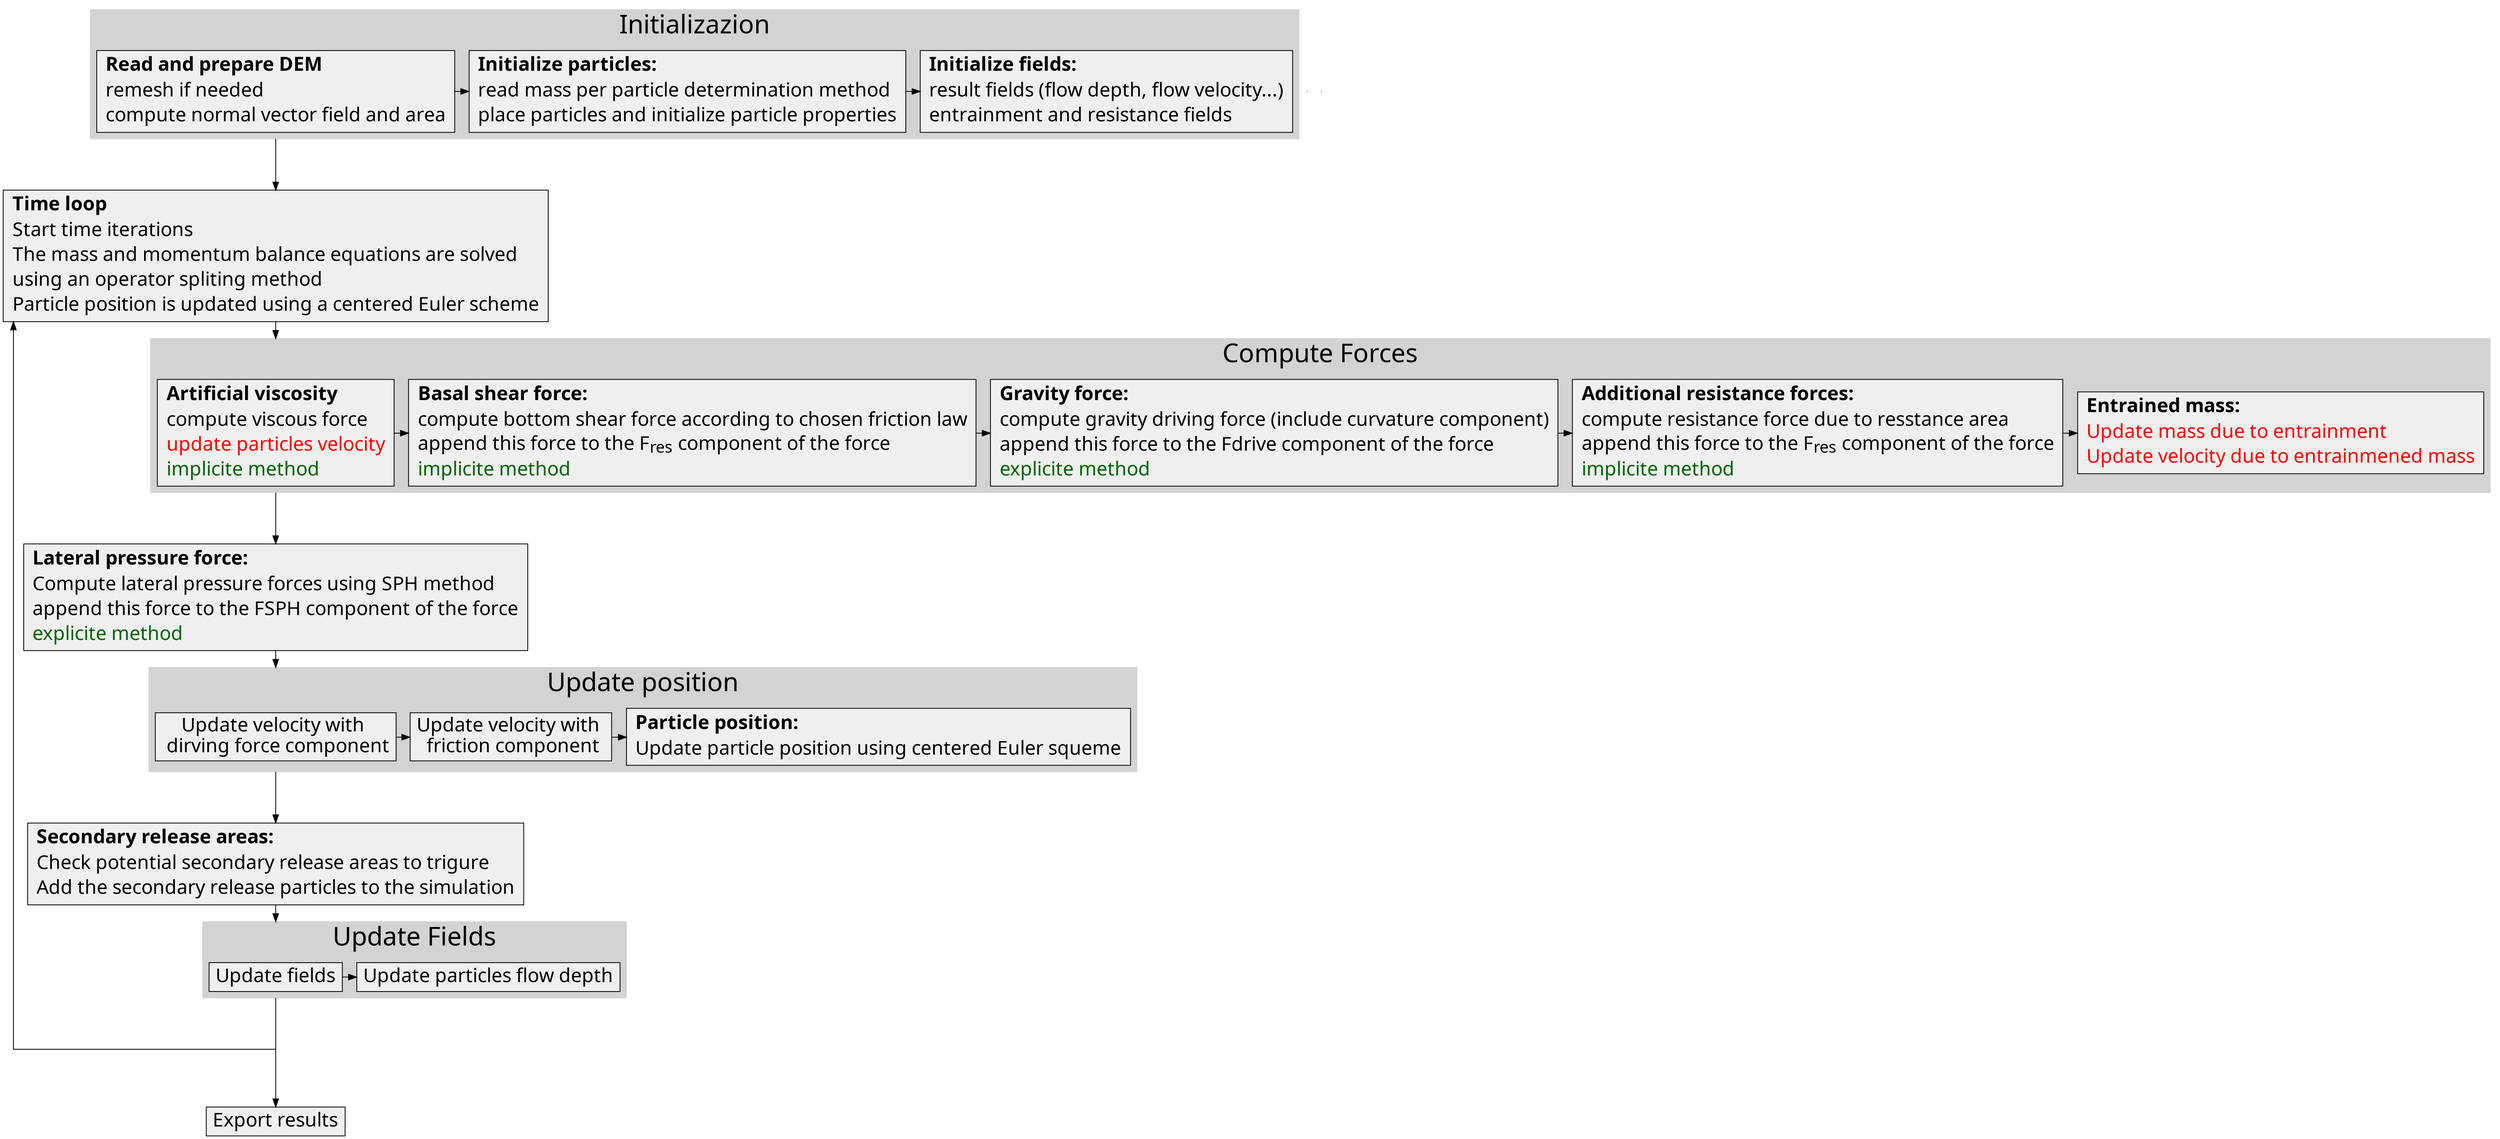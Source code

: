 
digraph "com1DFA algorithm graph" {
  /* compound=true; */
  newrank=true;
  size="100,100";
  rankdir="TB";
  graph [compound=true, ranksep=1, splines=ortho, fontname="Verdana", fontsize="32"];
  node [shape=box, style=filled, fontsize=24 fontname="Verdana" fillcolor="#efefef"];
  edge [fontname="Sans", fontsize="18"];

  prepareMesh [label=<
   <table border="0" cellborder="0" cellspacing="1">
     <tr><td align="left"><b>Read and prepare DEM</b></td></tr>
     <tr><td align="left">remesh if needed</td></tr>
     <tr><td align="left" >compute normal vector field and area</td></tr>
    </table>>, href="../com1DFAAlgorithm.html#read-and-prepare-dem" tooltip="Go to: Read and prepare DEM" target="_blank"];

  initializeParticles [label=<
    <table border="0" cellborder="0" cellspacing="1">
     <tr><td align="left"><b>Initialize particles:</b></td></tr>
     <tr><td align="left">read mass per particle determination method</td></tr>
     <tr><td align="left">place particles and initialize particle properties</td></tr>
    </table>>];

  initializeFields [label=<
    <table border="0" cellborder="0" cellspacing="1">
     <tr><td align="left"><b>Initialize fields:</b></td></tr>
     <tr><td align="left">result fields (flow depth, flow velocity...)</td></tr>
     <tr><td align="left">entrainment and resistance fields</td></tr>
    </table>>, href="../com1DFAAlgorithm.html#initialize-fields" tooltip="Go to: Initialize fields" target="_blank"];

  timeLoop [label=<
    <table border="0" cellborder="0" cellspacing="1">
     <tr><td align="left"><b>Time loop</b></td></tr>
     <tr><td align="left">Start time iterations</td></tr>
     <tr><td align="left">The mass and momentum balance equations are solved</td></tr>
     <tr><td align="left">using an operator spliting method</td></tr>
     <tr><td align="left">Particle position is updated using a centered Euler scheme</td></tr>
    </table>>, href="../com1DFAAlgorithm.html#time-loop" tooltip="Go to: Time scheme" target="_blank"];

  endTimeLoop [width=0 shape=point label=""];
  middleUpdatePos [width=0 shape=point label=""];
  middleUpdateFields [width=0 shape=point label=""];
  artifViscosity [label=<
     <table border="0" cellborder="0" cellspacing="1">
       <tr><td align="left"><b>Artificial viscosity</b></td></tr>
       <tr><td align="left">compute viscous force</td></tr>
       <tr><td align="left"><font color="red">update particles velocity</font></td></tr>
       <tr><td align="left"><font color="darkgreen">implicite method</font></td></tr>
     </table>>, href="../com1DFAAlgorithm.html#artificial-viscosity" tooltip="Go to: Artificial viscosity" target="_blank"];


  computeGravityForce [label=<
      <table border="0" cellborder="0" cellspacing="1">
       <tr><td align="left"><b>Gravity force:</b></td></tr>
       <tr><td align="left">compute gravity driving force (include curvature component)</td></tr>
       <tr><td align="left" >append this force to the Fdrive component of the force</td></tr>
       <tr><td align="left"><font color="darkgreen">explicite method</font></td></tr>
     </table>>, href="../com1DFAAlgorithm.html#gravity-force" tooltip="Go to: Gravity force" target="_blank"];

  computeFrictForce [label=<
      <table border="0" cellborder="0" cellspacing="1">
       <tr><td align="left"><b>Basal shear force:</b></td></tr>
       <tr><td align="left" href="../theoryCom1DFA.html#friction-model" target="_blank">compute bottom shear force according to chosen friction law</td></tr>
       <tr><td align="left" >append this force to the F<SUB>res</SUB> component of the force</td></tr>
       <tr><td align="left" href="../theoryCom1DFA.html#friction-model" target="_blank"><font color="darkgreen">implicite method</font></td></tr>
     </table>>];
  computeResForce [label="Compute resistance forces"];
  computeResForce [label=<
      <table border="0" cellborder="0" cellspacing="1">
       <tr><td align="left"><b>Additional resistance forces:</b></td></tr>
       <tr><td align="left" href="../theoryCom1DFA.html#resistance" target="_blank">compute resistance force due to resstance area</td></tr>
       <tr><td align="left" >append this force to the F<SUB>res</SUB> component of the force</td></tr>
       <tr><td align="left" href="../theoryCom1DFA.html#resistance" target="_blank"><font color="darkgreen">implicite method</font></td></tr>
     </table>>];
  updateMassEntr [label=<
      <table border="0" cellborder="0" cellspacing="1">
       <tr><td align="left"><b>Entrained mass:</b></td></tr>
       <tr><td align="left" href="../theoryCom1DFA.html#entrainment" target="_blank"><font color="red">Update mass due to entrainment</font></td></tr>
       <tr><td align="left" ><font color="red">Update velocity due to entrainmened mass</font></td></tr>
    </table>>];
  computeSPHForce [label="Compute lateral pressure forces"];
  computeSPHForce [label=<
      <table border="0" cellborder="0" cellspacing="1">
       <tr><td align="left"><b>Lateral pressure force:</b></td></tr>
       <tr><td align="left" href="../DFAnumerics.html#sph-gradient" target="_blank">Compute lateral pressure forces using SPH method</td></tr>
       <tr><td align="left" >append this force to the FSPH component of the force</td></tr>
       <tr><td align="left"><font color="darkgreen">explicite method</font></td></tr>
     </table>>];
  updateVelocityDrive [label="Update velocity with \n dirving force component"];
  updateVelocityFrict [label="Update velocity with \n friction component"];
  updatePartPos [label=<
      <table border="0" cellborder="0" cellspacing="1">
       <tr><td align="left"><b>Particle position:</b></td></tr>
       <tr><td align="left">Update particle position using centered Euler squeme</td></tr>
     </table>>];
  addSecRelease [label=<
      <table border="0" cellborder="0" cellspacing="1">
       <tr><td align="left"><b>Secondary release areas:</b></td></tr>
       <tr><td align="left" >Check potential secondary release areas to trigure</td></tr>
       <tr><td align="left" >Add the secondary release particles to the simulation</td></tr>
     </table>>];
  updateFields [label="Update fields"];
  updateParticlesFlowDepth [label="Update particles flow depth"];
  exportResults [label="Export results"];


  /* start -> prepareMesh [lhead=cluster_initialization]; */
  prepareMesh -> timeLoop [weight=10,ltail=cluster_initialization];
  timeLoop -> artifViscosity [weight=10,lhead=cluster_Forces];
  artifViscosity -> computeSPHForce [weight=10, ltail=cluster_Forces];
  computeSPHForce -> updateVelocityDrive [weight=10,lhead=cluster_2];
  updateVelocityDrive -> addSecRelease [weight=10,ltail=cluster_2];
  addSecRelease -> updateFields [weight=10,lhead=cluster_3];
  updateFields -> endTimeLoop [weight=10,ltail=cluster_3, arrowhead=none];
  endTimeLoop -> exportResults [weight=10];
  endTimeLoop -> timeLoop [weight=1, constraint=false];
  /* computeFrictForce -> updateVelocityFrict[constraint=false];
  computeResForce -> updateVelocityFrict [constraint=false];
  computeSPHForce -> updateVelocityDrive [constraint=false];#, xlabel="add lateral pressure force \n component to the driving force"];
  computeGravityForce -> updateVelocityDrive [constraint=false]#, xlabel="add gravity force \n component to the driving force"]; */


  subgraph cluster_initialization {
    rank=same;
    style=filled;
    color=lightgrey;
    prepareMesh -> initializeParticles;
    initializeParticles -> initializeFields;
    label = "Initializazion";
  }

  subgraph cluster_Forces {
    rank=same;
    style=filled;
    color=lightgrey;
    artifViscosity -> computeFrictForce;
    computeFrictForce -> computeGravityForce;
    computeGravityForce -> computeResForce;
    computeResForce -> updateMassEntr;
    label = "Compute Forces";
  }

  subgraph cluster_2 {
    rank=same;
    updateVelocityDrive -> updateVelocityFrict [weight=10];
    updateVelocityFrict -> updatePartPos [weight=10];

    label = "Update position";
    style=filled;
    color=lightgrey;
  }
  subgraph cluster_3 {
    rank=same;
    updateFields -> updateParticlesFlowDepth [weight=10];
    label = "Update Fields";
    style=filled;
    color=lightgrey;
  }

   }
